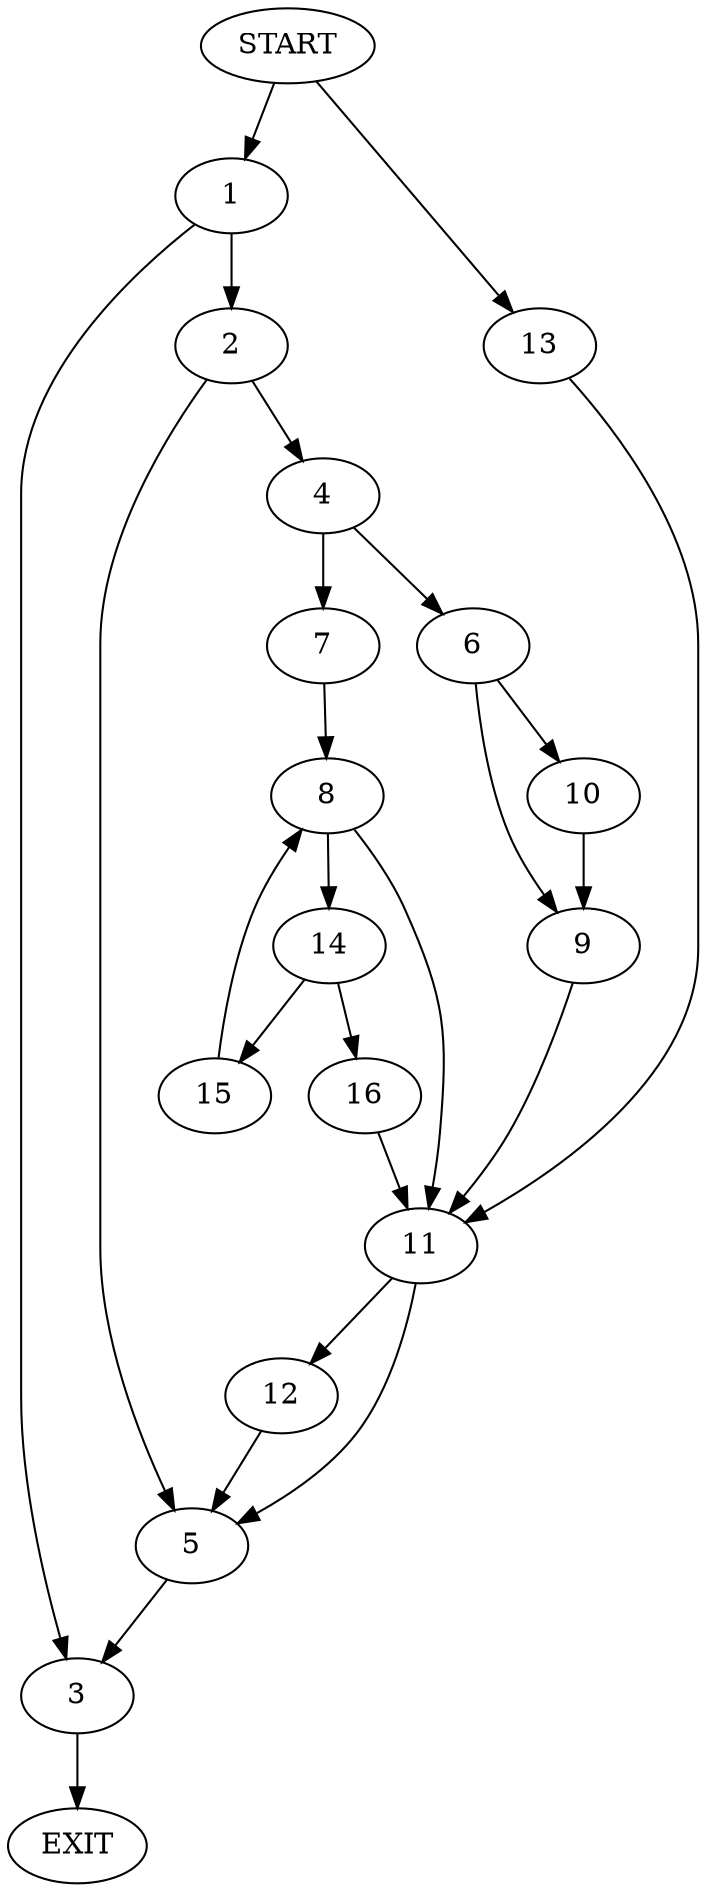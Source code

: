 digraph {
0 [label="START"]
17 [label="EXIT"]
0 -> 1
1 -> 2
1 -> 3
2 -> 4
2 -> 5
3 -> 17
4 -> 6
4 -> 7
5 -> 3
7 -> 8
6 -> 9
6 -> 10
10 -> 9
9 -> 11
11 -> 5
11 -> 12
0 -> 13
13 -> 11
8 -> 11
8 -> 14
14 -> 15
14 -> 16
16 -> 11
15 -> 8
12 -> 5
}
